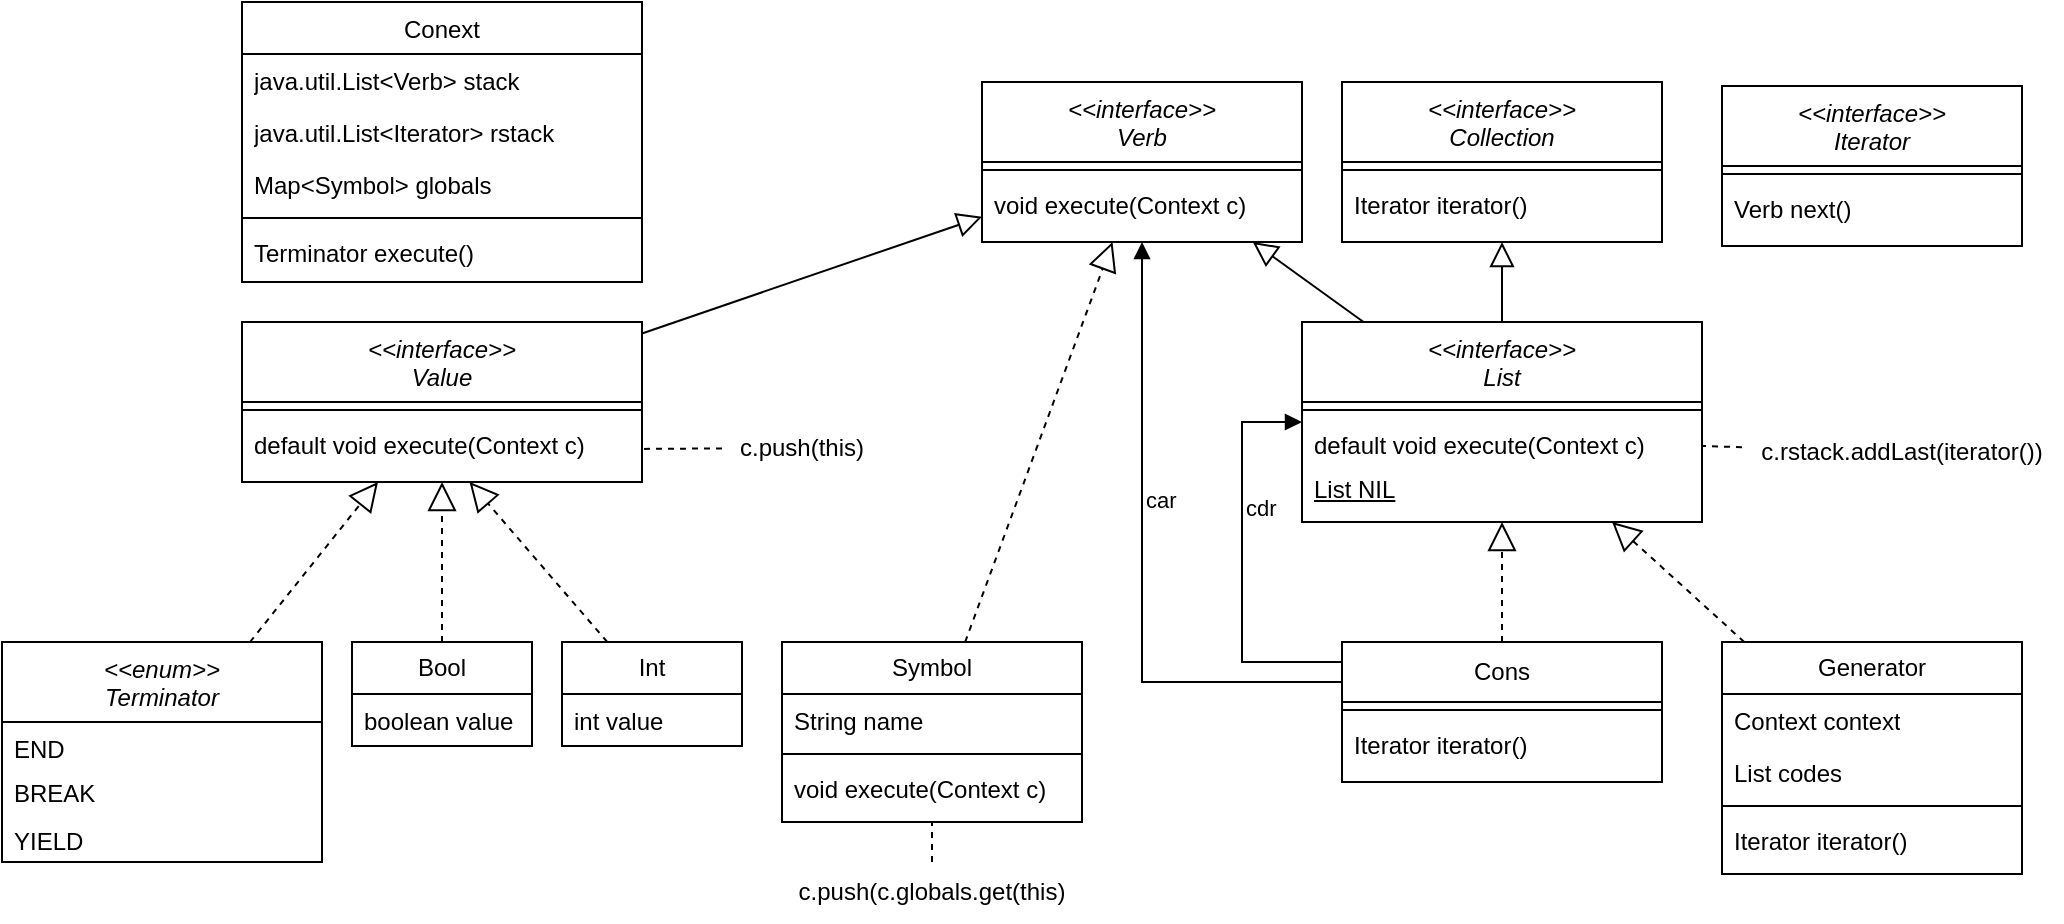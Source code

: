 <mxfile version="22.1.2" type="device">
  <diagram id="C5RBs43oDa-KdzZeNtuy" name="model">
    <mxGraphModel dx="1877" dy="621" grid="1" gridSize="10" guides="1" tooltips="1" connect="1" arrows="1" fold="1" page="1" pageScale="1" pageWidth="827" pageHeight="1169" math="0" shadow="0">
      <root>
        <mxCell id="WIyWlLk6GJQsqaUBKTNV-0" />
        <mxCell id="WIyWlLk6GJQsqaUBKTNV-1" parent="WIyWlLk6GJQsqaUBKTNV-0" />
        <mxCell id="zkfFHV4jXpPFQw0GAbJ--0" value="&lt;&lt;interface&gt;&gt;&#xa;Verb" style="swimlane;fontStyle=2;align=center;verticalAlign=top;childLayout=stackLayout;horizontal=1;startSize=40;horizontalStack=0;resizeParent=1;resizeLast=0;collapsible=1;marginBottom=0;rounded=0;shadow=0;strokeWidth=1;" parent="WIyWlLk6GJQsqaUBKTNV-1" vertex="1">
          <mxGeometry x="240" y="120" width="160" height="80" as="geometry">
            <mxRectangle x="230" y="140" width="160" height="26" as="alternateBounds" />
          </mxGeometry>
        </mxCell>
        <mxCell id="zkfFHV4jXpPFQw0GAbJ--4" value="" style="line;html=1;strokeWidth=1;align=left;verticalAlign=middle;spacingTop=-1;spacingLeft=3;spacingRight=3;rotatable=0;labelPosition=right;points=[];portConstraint=eastwest;" parent="zkfFHV4jXpPFQw0GAbJ--0" vertex="1">
          <mxGeometry y="40" width="160" height="8" as="geometry" />
        </mxCell>
        <mxCell id="zkfFHV4jXpPFQw0GAbJ--5" value="void execute(Context c)" style="text;align=left;verticalAlign=top;spacingLeft=4;spacingRight=4;overflow=hidden;rotatable=0;points=[[0,0.5],[1,0.5]];portConstraint=eastwest;" parent="zkfFHV4jXpPFQw0GAbJ--0" vertex="1">
          <mxGeometry y="48" width="160" height="22" as="geometry" />
        </mxCell>
        <mxCell id="zkfFHV4jXpPFQw0GAbJ--16" value="" style="endArrow=block;endSize=10;endFill=0;shadow=0;strokeWidth=1;rounded=0;elbow=vertical;" parent="WIyWlLk6GJQsqaUBKTNV-1" source="JMCrrOzlrhztmCv57y5U-0" target="zkfFHV4jXpPFQw0GAbJ--0" edge="1">
          <mxGeometry width="160" relative="1" as="geometry">
            <mxPoint x="210" y="373" as="sourcePoint" />
            <mxPoint x="310" y="271" as="targetPoint" />
          </mxGeometry>
        </mxCell>
        <mxCell id="JMCrrOzlrhztmCv57y5U-0" value="&lt;&lt;interface&gt;&gt;&#xa;Value" style="swimlane;fontStyle=2;align=center;verticalAlign=top;childLayout=stackLayout;horizontal=1;startSize=40;horizontalStack=0;resizeParent=1;resizeLast=0;collapsible=1;marginBottom=0;rounded=0;shadow=0;strokeWidth=1;" parent="WIyWlLk6GJQsqaUBKTNV-1" vertex="1">
          <mxGeometry x="-130" y="240" width="200" height="80" as="geometry">
            <mxRectangle x="230" y="140" width="160" height="26" as="alternateBounds" />
          </mxGeometry>
        </mxCell>
        <mxCell id="JMCrrOzlrhztmCv57y5U-1" value="" style="line;html=1;strokeWidth=1;align=left;verticalAlign=middle;spacingTop=-1;spacingLeft=3;spacingRight=3;rotatable=0;labelPosition=right;points=[];portConstraint=eastwest;" parent="JMCrrOzlrhztmCv57y5U-0" vertex="1">
          <mxGeometry y="40" width="200" height="8" as="geometry" />
        </mxCell>
        <mxCell id="JMCrrOzlrhztmCv57y5U-2" value="default void execute(Context c)" style="text;align=left;verticalAlign=top;spacingLeft=4;spacingRight=4;overflow=hidden;rotatable=0;points=[[0,0.5],[1,0.5]];portConstraint=eastwest;" parent="JMCrrOzlrhztmCv57y5U-0" vertex="1">
          <mxGeometry y="48" width="200" height="32" as="geometry" />
        </mxCell>
        <mxCell id="JMCrrOzlrhztmCv57y5U-3" value="&lt;&lt;interface&gt;&gt;&#xa;Collection" style="swimlane;fontStyle=2;align=center;verticalAlign=top;childLayout=stackLayout;horizontal=1;startSize=40;horizontalStack=0;resizeParent=1;resizeLast=0;collapsible=1;marginBottom=0;rounded=0;shadow=0;strokeWidth=1;" parent="WIyWlLk6GJQsqaUBKTNV-1" vertex="1">
          <mxGeometry x="420" y="120" width="160" height="80" as="geometry">
            <mxRectangle x="420" y="120" width="160" height="26" as="alternateBounds" />
          </mxGeometry>
        </mxCell>
        <mxCell id="JMCrrOzlrhztmCv57y5U-4" value="" style="line;html=1;strokeWidth=1;align=left;verticalAlign=middle;spacingTop=-1;spacingLeft=3;spacingRight=3;rotatable=0;labelPosition=right;points=[];portConstraint=eastwest;" parent="JMCrrOzlrhztmCv57y5U-3" vertex="1">
          <mxGeometry y="40" width="160" height="8" as="geometry" />
        </mxCell>
        <mxCell id="JMCrrOzlrhztmCv57y5U-5" value="Iterator iterator()" style="text;align=left;verticalAlign=top;spacingLeft=4;spacingRight=4;overflow=hidden;rotatable=0;points=[[0,0.5],[1,0.5]];portConstraint=eastwest;" parent="JMCrrOzlrhztmCv57y5U-3" vertex="1">
          <mxGeometry y="48" width="160" height="26" as="geometry" />
        </mxCell>
        <mxCell id="JMCrrOzlrhztmCv57y5U-6" value="&lt;&lt;interface&gt;&gt;&#xa;Iterator" style="swimlane;fontStyle=2;align=center;verticalAlign=top;childLayout=stackLayout;horizontal=1;startSize=40;horizontalStack=0;resizeParent=1;resizeLast=0;collapsible=1;marginBottom=0;rounded=0;shadow=0;strokeWidth=1;" parent="WIyWlLk6GJQsqaUBKTNV-1" vertex="1">
          <mxGeometry x="610" y="122" width="150" height="80" as="geometry">
            <mxRectangle x="230" y="140" width="160" height="26" as="alternateBounds" />
          </mxGeometry>
        </mxCell>
        <mxCell id="JMCrrOzlrhztmCv57y5U-7" value="" style="line;html=1;strokeWidth=1;align=left;verticalAlign=middle;spacingTop=-1;spacingLeft=3;spacingRight=3;rotatable=0;labelPosition=right;points=[];portConstraint=eastwest;" parent="JMCrrOzlrhztmCv57y5U-6" vertex="1">
          <mxGeometry y="40" width="150" height="8" as="geometry" />
        </mxCell>
        <mxCell id="JMCrrOzlrhztmCv57y5U-8" value="Verb next()" style="text;align=left;verticalAlign=top;spacingLeft=4;spacingRight=4;overflow=hidden;rotatable=0;points=[[0,0.5],[1,0.5]];portConstraint=eastwest;" parent="JMCrrOzlrhztmCv57y5U-6" vertex="1">
          <mxGeometry y="48" width="150" height="26" as="geometry" />
        </mxCell>
        <mxCell id="JMCrrOzlrhztmCv57y5U-9" value="&lt;&lt;interface&gt;&gt;&#xa;List" style="swimlane;fontStyle=2;align=center;verticalAlign=top;childLayout=stackLayout;horizontal=1;startSize=40;horizontalStack=0;resizeParent=1;resizeLast=0;collapsible=1;marginBottom=0;rounded=0;shadow=0;strokeWidth=1;" parent="WIyWlLk6GJQsqaUBKTNV-1" vertex="1">
          <mxGeometry x="400" y="240" width="200" height="100" as="geometry">
            <mxRectangle x="230" y="140" width="160" height="26" as="alternateBounds" />
          </mxGeometry>
        </mxCell>
        <mxCell id="JMCrrOzlrhztmCv57y5U-10" value="" style="line;html=1;strokeWidth=1;align=left;verticalAlign=middle;spacingTop=-1;spacingLeft=3;spacingRight=3;rotatable=0;labelPosition=right;points=[];portConstraint=eastwest;" parent="JMCrrOzlrhztmCv57y5U-9" vertex="1">
          <mxGeometry y="40" width="200" height="8" as="geometry" />
        </mxCell>
        <mxCell id="JMCrrOzlrhztmCv57y5U-11" value="default void execute(Context c) " style="text;align=left;verticalAlign=top;spacingLeft=4;spacingRight=4;overflow=hidden;rotatable=0;points=[[0,0.5],[1,0.5]];portConstraint=eastwest;" parent="JMCrrOzlrhztmCv57y5U-9" vertex="1">
          <mxGeometry y="48" width="200" height="22" as="geometry" />
        </mxCell>
        <mxCell id="LKX7JCDDwAArGWD29kBz-0" value="&lt;u&gt;List NIL&lt;/u&gt;" style="text;strokeColor=none;fillColor=none;align=left;verticalAlign=top;spacingLeft=4;spacingRight=4;overflow=hidden;rotatable=0;points=[[0,0.5],[1,0.5]];portConstraint=eastwest;whiteSpace=wrap;html=1;" vertex="1" parent="JMCrrOzlrhztmCv57y5U-9">
          <mxGeometry y="70" width="200" height="26" as="geometry" />
        </mxCell>
        <mxCell id="JMCrrOzlrhztmCv57y5U-16" value="Bool" style="swimlane;fontStyle=0;childLayout=stackLayout;horizontal=1;startSize=26;fillColor=none;horizontalStack=0;resizeParent=1;resizeParentMax=0;resizeLast=0;collapsible=1;marginBottom=0;whiteSpace=wrap;html=1;" parent="WIyWlLk6GJQsqaUBKTNV-1" vertex="1">
          <mxGeometry x="-75" y="400" width="90" height="52" as="geometry" />
        </mxCell>
        <mxCell id="JMCrrOzlrhztmCv57y5U-17" value="boolean value" style="text;strokeColor=none;fillColor=none;align=left;verticalAlign=top;spacingLeft=4;spacingRight=4;overflow=hidden;rotatable=0;points=[[0,0.5],[1,0.5]];portConstraint=eastwest;whiteSpace=wrap;html=1;" parent="JMCrrOzlrhztmCv57y5U-16" vertex="1">
          <mxGeometry y="26" width="90" height="26" as="geometry" />
        </mxCell>
        <mxCell id="JMCrrOzlrhztmCv57y5U-20" value="Int" style="swimlane;fontStyle=0;childLayout=stackLayout;horizontal=1;startSize=26;fillColor=none;horizontalStack=0;resizeParent=1;resizeParentMax=0;resizeLast=0;collapsible=1;marginBottom=0;whiteSpace=wrap;html=1;" parent="WIyWlLk6GJQsqaUBKTNV-1" vertex="1">
          <mxGeometry x="30" y="400" width="90" height="52" as="geometry" />
        </mxCell>
        <mxCell id="JMCrrOzlrhztmCv57y5U-21" value="int value" style="text;strokeColor=none;fillColor=none;align=left;verticalAlign=top;spacingLeft=4;spacingRight=4;overflow=hidden;rotatable=0;points=[[0,0.5],[1,0.5]];portConstraint=eastwest;whiteSpace=wrap;html=1;" parent="JMCrrOzlrhztmCv57y5U-20" vertex="1">
          <mxGeometry y="26" width="90" height="26" as="geometry" />
        </mxCell>
        <mxCell id="JMCrrOzlrhztmCv57y5U-22" value="" style="endArrow=block;dashed=1;endFill=0;endSize=12;html=1;rounded=0;" parent="WIyWlLk6GJQsqaUBKTNV-1" source="JMCrrOzlrhztmCv57y5U-16" target="JMCrrOzlrhztmCv57y5U-0" edge="1">
          <mxGeometry width="160" relative="1" as="geometry">
            <mxPoint x="60" y="360" as="sourcePoint" />
            <mxPoint x="-30" y="360" as="targetPoint" />
          </mxGeometry>
        </mxCell>
        <mxCell id="JMCrrOzlrhztmCv57y5U-23" value="" style="endArrow=block;dashed=1;endFill=0;endSize=12;html=1;rounded=0;" parent="WIyWlLk6GJQsqaUBKTNV-1" source="JMCrrOzlrhztmCv57y5U-20" target="JMCrrOzlrhztmCv57y5U-2" edge="1">
          <mxGeometry width="160" relative="1" as="geometry">
            <mxPoint x="-71" y="430" as="sourcePoint" />
            <mxPoint x="-34" y="360" as="targetPoint" />
          </mxGeometry>
        </mxCell>
        <mxCell id="JMCrrOzlrhztmCv57y5U-24" value="" style="endArrow=block;endSize=10;endFill=0;shadow=0;strokeWidth=1;rounded=0;elbow=vertical;" parent="WIyWlLk6GJQsqaUBKTNV-1" source="JMCrrOzlrhztmCv57y5U-9" target="zkfFHV4jXpPFQw0GAbJ--0" edge="1">
          <mxGeometry width="160" relative="1" as="geometry">
            <mxPoint x="222" y="250" as="sourcePoint" />
            <mxPoint x="254" y="200" as="targetPoint" />
          </mxGeometry>
        </mxCell>
        <mxCell id="JMCrrOzlrhztmCv57y5U-25" value="" style="endArrow=block;endSize=10;endFill=0;shadow=0;strokeWidth=1;rounded=0;elbow=vertical;exitX=0.5;exitY=0;exitDx=0;exitDy=0;" parent="WIyWlLk6GJQsqaUBKTNV-1" source="JMCrrOzlrhztmCv57y5U-9" target="JMCrrOzlrhztmCv57y5U-3" edge="1">
          <mxGeometry width="160" relative="1" as="geometry">
            <mxPoint x="398" y="250" as="sourcePoint" />
            <mxPoint x="332" y="200" as="targetPoint" />
          </mxGeometry>
        </mxCell>
        <mxCell id="JMCrrOzlrhztmCv57y5U-26" value="Cons" style="swimlane;fontStyle=0;childLayout=stackLayout;horizontal=1;startSize=30;fillColor=none;horizontalStack=0;resizeParent=1;resizeParentMax=0;resizeLast=0;collapsible=1;marginBottom=0;whiteSpace=wrap;html=1;" parent="WIyWlLk6GJQsqaUBKTNV-1" vertex="1">
          <mxGeometry x="420" y="400" width="160" height="70" as="geometry" />
        </mxCell>
        <mxCell id="LKX7JCDDwAArGWD29kBz-35" value="" style="line;strokeWidth=1;fillColor=none;align=left;verticalAlign=middle;spacingTop=-1;spacingLeft=3;spacingRight=3;rotatable=0;labelPosition=right;points=[];portConstraint=eastwest;strokeColor=inherit;" vertex="1" parent="JMCrrOzlrhztmCv57y5U-26">
          <mxGeometry y="30" width="160" height="8" as="geometry" />
        </mxCell>
        <mxCell id="LKX7JCDDwAArGWD29kBz-36" value="Iterator iterator()" style="text;strokeColor=none;fillColor=none;align=left;verticalAlign=top;spacingLeft=4;spacingRight=4;overflow=hidden;rotatable=0;points=[[0,0.5],[1,0.5]];portConstraint=eastwest;whiteSpace=wrap;html=1;" vertex="1" parent="JMCrrOzlrhztmCv57y5U-26">
          <mxGeometry y="38" width="160" height="32" as="geometry" />
        </mxCell>
        <mxCell id="JMCrrOzlrhztmCv57y5U-28" value="" style="endArrow=block;dashed=1;endFill=0;endSize=12;html=1;rounded=0;" parent="WIyWlLk6GJQsqaUBKTNV-1" source="JMCrrOzlrhztmCv57y5U-26" target="JMCrrOzlrhztmCv57y5U-9" edge="1">
          <mxGeometry width="160" relative="1" as="geometry">
            <mxPoint x="234" y="430" as="sourcePoint" />
            <mxPoint x="201" y="350" as="targetPoint" />
          </mxGeometry>
        </mxCell>
        <mxCell id="JMCrrOzlrhztmCv57y5U-31" value="car" style="endArrow=block;endFill=1;html=1;edgeStyle=orthogonalEdgeStyle;align=left;verticalAlign=top;rounded=0;" parent="WIyWlLk6GJQsqaUBKTNV-1" source="JMCrrOzlrhztmCv57y5U-26" target="zkfFHV4jXpPFQw0GAbJ--0" edge="1">
          <mxGeometry x="0.278" relative="1" as="geometry">
            <mxPoint x="420" y="510" as="sourcePoint" />
            <mxPoint x="340" y="210" as="targetPoint" />
            <Array as="points">
              <mxPoint x="320" y="420" />
            </Array>
            <mxPoint as="offset" />
          </mxGeometry>
        </mxCell>
        <mxCell id="JMCrrOzlrhztmCv57y5U-33" value="cdr" style="endArrow=block;endFill=1;html=1;edgeStyle=orthogonalEdgeStyle;align=left;verticalAlign=top;rounded=0;" parent="WIyWlLk6GJQsqaUBKTNV-1" source="JMCrrOzlrhztmCv57y5U-26" target="JMCrrOzlrhztmCv57y5U-9" edge="1">
          <mxGeometry x="0.404" relative="1" as="geometry">
            <mxPoint x="445" y="420" as="sourcePoint" />
            <mxPoint x="390" y="290" as="targetPoint" />
            <mxPoint as="offset" />
            <Array as="points">
              <mxPoint x="370" y="410" />
              <mxPoint x="370" y="290" />
            </Array>
          </mxGeometry>
        </mxCell>
        <mxCell id="LKX7JCDDwAArGWD29kBz-1" value="&lt;span style=&quot;font-weight: normal;&quot;&gt;Conext&lt;/span&gt;" style="swimlane;fontStyle=1;align=center;verticalAlign=top;childLayout=stackLayout;horizontal=1;startSize=26;horizontalStack=0;resizeParent=1;resizeParentMax=0;resizeLast=0;collapsible=1;marginBottom=0;whiteSpace=wrap;html=1;" vertex="1" parent="WIyWlLk6GJQsqaUBKTNV-1">
          <mxGeometry x="-130" y="80" width="200" height="140" as="geometry" />
        </mxCell>
        <mxCell id="LKX7JCDDwAArGWD29kBz-2" value="java.util.List&amp;lt;Verb&amp;gt; stack" style="text;strokeColor=none;fillColor=none;align=left;verticalAlign=top;spacingLeft=4;spacingRight=4;overflow=hidden;rotatable=0;points=[[0,0.5],[1,0.5]];portConstraint=eastwest;whiteSpace=wrap;html=1;" vertex="1" parent="LKX7JCDDwAArGWD29kBz-1">
          <mxGeometry y="26" width="200" height="26" as="geometry" />
        </mxCell>
        <mxCell id="LKX7JCDDwAArGWD29kBz-6" value="java.util.List&amp;lt;Iterator&amp;gt; rstack" style="text;strokeColor=none;fillColor=none;align=left;verticalAlign=top;spacingLeft=4;spacingRight=4;overflow=hidden;rotatable=0;points=[[0,0.5],[1,0.5]];portConstraint=eastwest;whiteSpace=wrap;html=1;" vertex="1" parent="LKX7JCDDwAArGWD29kBz-1">
          <mxGeometry y="52" width="200" height="26" as="geometry" />
        </mxCell>
        <mxCell id="LKX7JCDDwAArGWD29kBz-39" value="Map&amp;lt;Symbol&amp;gt; globals" style="text;strokeColor=none;fillColor=none;align=left;verticalAlign=top;spacingLeft=4;spacingRight=4;overflow=hidden;rotatable=0;points=[[0,0.5],[1,0.5]];portConstraint=eastwest;whiteSpace=wrap;html=1;" vertex="1" parent="LKX7JCDDwAArGWD29kBz-1">
          <mxGeometry y="78" width="200" height="26" as="geometry" />
        </mxCell>
        <mxCell id="LKX7JCDDwAArGWD29kBz-3" value="" style="line;strokeWidth=1;fillColor=none;align=left;verticalAlign=middle;spacingTop=-1;spacingLeft=3;spacingRight=3;rotatable=0;labelPosition=right;points=[];portConstraint=eastwest;strokeColor=inherit;" vertex="1" parent="LKX7JCDDwAArGWD29kBz-1">
          <mxGeometry y="104" width="200" height="8" as="geometry" />
        </mxCell>
        <mxCell id="LKX7JCDDwAArGWD29kBz-7" value="Terminator execute()" style="text;strokeColor=none;fillColor=none;align=left;verticalAlign=top;spacingLeft=4;spacingRight=4;overflow=hidden;rotatable=0;points=[[0,0.5],[1,0.5]];portConstraint=eastwest;whiteSpace=wrap;html=1;" vertex="1" parent="LKX7JCDDwAArGWD29kBz-1">
          <mxGeometry y="112" width="200" height="28" as="geometry" />
        </mxCell>
        <mxCell id="LKX7JCDDwAArGWD29kBz-8" value="&lt;&lt;enum&gt;&gt;&#xa;Terminator" style="swimlane;fontStyle=2;align=center;verticalAlign=top;childLayout=stackLayout;horizontal=1;startSize=40;horizontalStack=0;resizeParent=1;resizeLast=0;collapsible=1;marginBottom=0;rounded=0;shadow=0;strokeWidth=1;" vertex="1" parent="WIyWlLk6GJQsqaUBKTNV-1">
          <mxGeometry x="-250" y="400" width="160" height="110" as="geometry">
            <mxRectangle x="230" y="140" width="160" height="26" as="alternateBounds" />
          </mxGeometry>
        </mxCell>
        <mxCell id="LKX7JCDDwAArGWD29kBz-10" value="END" style="text;align=left;verticalAlign=top;spacingLeft=4;spacingRight=4;overflow=hidden;rotatable=0;points=[[0,0.5],[1,0.5]];portConstraint=eastwest;" vertex="1" parent="LKX7JCDDwAArGWD29kBz-8">
          <mxGeometry y="40" width="160" height="22" as="geometry" />
        </mxCell>
        <mxCell id="LKX7JCDDwAArGWD29kBz-11" value="BREAK" style="text;align=left;verticalAlign=top;spacingLeft=4;spacingRight=4;overflow=hidden;rotatable=0;points=[[0,0.5],[1,0.5]];portConstraint=eastwest;" vertex="1" parent="LKX7JCDDwAArGWD29kBz-8">
          <mxGeometry y="62" width="160" height="24" as="geometry" />
        </mxCell>
        <mxCell id="LKX7JCDDwAArGWD29kBz-12" value="YIELD" style="text;align=left;verticalAlign=top;spacingLeft=4;spacingRight=4;overflow=hidden;rotatable=0;points=[[0,0.5],[1,0.5]];portConstraint=eastwest;" vertex="1" parent="LKX7JCDDwAArGWD29kBz-8">
          <mxGeometry y="86" width="160" height="22" as="geometry" />
        </mxCell>
        <mxCell id="LKX7JCDDwAArGWD29kBz-13" value="" style="endArrow=block;dashed=1;endFill=0;endSize=12;html=1;rounded=0;" edge="1" parent="WIyWlLk6GJQsqaUBKTNV-1" source="LKX7JCDDwAArGWD29kBz-8" target="JMCrrOzlrhztmCv57y5U-0">
          <mxGeometry width="160" relative="1" as="geometry">
            <mxPoint x="-64" y="430" as="sourcePoint" />
            <mxPoint x="-33" y="358" as="targetPoint" />
          </mxGeometry>
        </mxCell>
        <mxCell id="LKX7JCDDwAArGWD29kBz-16" value="c.push(this)" style="text;html=1;strokeColor=none;fillColor=none;align=center;verticalAlign=middle;whiteSpace=wrap;rounded=0;" vertex="1" parent="WIyWlLk6GJQsqaUBKTNV-1">
          <mxGeometry x="110" y="288" width="80" height="30" as="geometry" />
        </mxCell>
        <mxCell id="LKX7JCDDwAArGWD29kBz-17" value="" style="endArrow=none;dashed=1;html=1;rounded=0;" edge="1" parent="WIyWlLk6GJQsqaUBKTNV-1" source="LKX7JCDDwAArGWD29kBz-16" target="JMCrrOzlrhztmCv57y5U-2">
          <mxGeometry width="50" height="50" relative="1" as="geometry">
            <mxPoint x="90" y="310" as="sourcePoint" />
            <mxPoint x="140" y="260" as="targetPoint" />
          </mxGeometry>
        </mxCell>
        <mxCell id="LKX7JCDDwAArGWD29kBz-21" value="c.rstack.addLast(iterator())" style="text;html=1;strokeColor=none;fillColor=none;align=center;verticalAlign=middle;whiteSpace=wrap;rounded=0;" vertex="1" parent="WIyWlLk6GJQsqaUBKTNV-1">
          <mxGeometry x="620" y="290" width="160" height="30" as="geometry" />
        </mxCell>
        <mxCell id="LKX7JCDDwAArGWD29kBz-22" value="" style="endArrow=none;dashed=1;html=1;rounded=0;" edge="1" parent="WIyWlLk6GJQsqaUBKTNV-1" source="LKX7JCDDwAArGWD29kBz-21" target="JMCrrOzlrhztmCv57y5U-11">
          <mxGeometry width="50" height="50" relative="1" as="geometry">
            <mxPoint x="1030" y="320" as="sourcePoint" />
            <mxPoint x="755" y="313" as="targetPoint" />
          </mxGeometry>
        </mxCell>
        <mxCell id="LKX7JCDDwAArGWD29kBz-23" value="Symbol" style="swimlane;fontStyle=0;childLayout=stackLayout;horizontal=1;startSize=26;fillColor=none;horizontalStack=0;resizeParent=1;resizeParentMax=0;resizeLast=0;collapsible=1;marginBottom=0;whiteSpace=wrap;html=1;" vertex="1" parent="WIyWlLk6GJQsqaUBKTNV-1">
          <mxGeometry x="140" y="400" width="150" height="90" as="geometry" />
        </mxCell>
        <mxCell id="LKX7JCDDwAArGWD29kBz-24" value="String name" style="text;strokeColor=none;fillColor=none;align=left;verticalAlign=top;spacingLeft=4;spacingRight=4;overflow=hidden;rotatable=0;points=[[0,0.5],[1,0.5]];portConstraint=eastwest;whiteSpace=wrap;html=1;" vertex="1" parent="LKX7JCDDwAArGWD29kBz-23">
          <mxGeometry y="26" width="150" height="26" as="geometry" />
        </mxCell>
        <mxCell id="LKX7JCDDwAArGWD29kBz-26" value="" style="line;strokeWidth=1;fillColor=none;align=left;verticalAlign=middle;spacingTop=-1;spacingLeft=3;spacingRight=3;rotatable=0;labelPosition=right;points=[];portConstraint=eastwest;strokeColor=inherit;" vertex="1" parent="LKX7JCDDwAArGWD29kBz-23">
          <mxGeometry y="52" width="150" height="8" as="geometry" />
        </mxCell>
        <mxCell id="LKX7JCDDwAArGWD29kBz-25" value="void execute(Context c)" style="text;strokeColor=none;fillColor=none;align=left;verticalAlign=top;spacingLeft=4;spacingRight=4;overflow=hidden;rotatable=0;points=[[0,0.5],[1,0.5]];portConstraint=eastwest;whiteSpace=wrap;html=1;" vertex="1" parent="LKX7JCDDwAArGWD29kBz-23">
          <mxGeometry y="60" width="150" height="30" as="geometry" />
        </mxCell>
        <mxCell id="LKX7JCDDwAArGWD29kBz-28" value="" style="endArrow=block;dashed=1;endFill=0;endSize=12;html=1;rounded=0;" edge="1" parent="WIyWlLk6GJQsqaUBKTNV-1" source="LKX7JCDDwAArGWD29kBz-23" target="zkfFHV4jXpPFQw0GAbJ--0">
          <mxGeometry width="160" relative="1" as="geometry">
            <mxPoint x="290" y="330" as="sourcePoint" />
            <mxPoint x="212" y="230" as="targetPoint" />
          </mxGeometry>
        </mxCell>
        <mxCell id="LKX7JCDDwAArGWD29kBz-29" value="Generator" style="swimlane;fontStyle=0;childLayout=stackLayout;horizontal=1;startSize=26;fillColor=none;horizontalStack=0;resizeParent=1;resizeParentMax=0;resizeLast=0;collapsible=1;marginBottom=0;whiteSpace=wrap;html=1;" vertex="1" parent="WIyWlLk6GJQsqaUBKTNV-1">
          <mxGeometry x="610" y="400" width="150" height="116" as="geometry" />
        </mxCell>
        <mxCell id="LKX7JCDDwAArGWD29kBz-33" value="Context context" style="text;strokeColor=none;fillColor=none;align=left;verticalAlign=top;spacingLeft=4;spacingRight=4;overflow=hidden;rotatable=0;points=[[0,0.5],[1,0.5]];portConstraint=eastwest;whiteSpace=wrap;html=1;" vertex="1" parent="LKX7JCDDwAArGWD29kBz-29">
          <mxGeometry y="26" width="150" height="26" as="geometry" />
        </mxCell>
        <mxCell id="LKX7JCDDwAArGWD29kBz-30" value="List codes" style="text;strokeColor=none;fillColor=none;align=left;verticalAlign=top;spacingLeft=4;spacingRight=4;overflow=hidden;rotatable=0;points=[[0,0.5],[1,0.5]];portConstraint=eastwest;whiteSpace=wrap;html=1;" vertex="1" parent="LKX7JCDDwAArGWD29kBz-29">
          <mxGeometry y="52" width="150" height="26" as="geometry" />
        </mxCell>
        <mxCell id="LKX7JCDDwAArGWD29kBz-31" value="" style="line;strokeWidth=1;fillColor=none;align=left;verticalAlign=middle;spacingTop=-1;spacingLeft=3;spacingRight=3;rotatable=0;labelPosition=right;points=[];portConstraint=eastwest;strokeColor=inherit;" vertex="1" parent="LKX7JCDDwAArGWD29kBz-29">
          <mxGeometry y="78" width="150" height="8" as="geometry" />
        </mxCell>
        <mxCell id="LKX7JCDDwAArGWD29kBz-32" value="Iterator iterator()" style="text;strokeColor=none;fillColor=none;align=left;verticalAlign=top;spacingLeft=4;spacingRight=4;overflow=hidden;rotatable=0;points=[[0,0.5],[1,0.5]];portConstraint=eastwest;whiteSpace=wrap;html=1;" vertex="1" parent="LKX7JCDDwAArGWD29kBz-29">
          <mxGeometry y="86" width="150" height="30" as="geometry" />
        </mxCell>
        <mxCell id="LKX7JCDDwAArGWD29kBz-34" value="" style="endArrow=block;dashed=1;endFill=0;endSize=12;html=1;rounded=0;" edge="1" parent="WIyWlLk6GJQsqaUBKTNV-1" source="LKX7JCDDwAArGWD29kBz-29" target="JMCrrOzlrhztmCv57y5U-9">
          <mxGeometry width="160" relative="1" as="geometry">
            <mxPoint x="510" y="410" as="sourcePoint" />
            <mxPoint x="510" y="350" as="targetPoint" />
          </mxGeometry>
        </mxCell>
        <mxCell id="LKX7JCDDwAArGWD29kBz-37" value="c.push(c.globals.get(this)" style="text;html=1;strokeColor=none;fillColor=none;align=center;verticalAlign=middle;whiteSpace=wrap;rounded=0;" vertex="1" parent="WIyWlLk6GJQsqaUBKTNV-1">
          <mxGeometry x="125" y="510" width="180" height="30" as="geometry" />
        </mxCell>
        <mxCell id="LKX7JCDDwAArGWD29kBz-38" value="" style="endArrow=none;dashed=1;html=1;rounded=0;" edge="1" parent="WIyWlLk6GJQsqaUBKTNV-1" source="LKX7JCDDwAArGWD29kBz-37" target="LKX7JCDDwAArGWD29kBz-25">
          <mxGeometry width="50" height="50" relative="1" as="geometry">
            <mxPoint x="470" y="512" as="sourcePoint" />
            <mxPoint x="250" y="506" as="targetPoint" />
          </mxGeometry>
        </mxCell>
      </root>
    </mxGraphModel>
  </diagram>
</mxfile>
